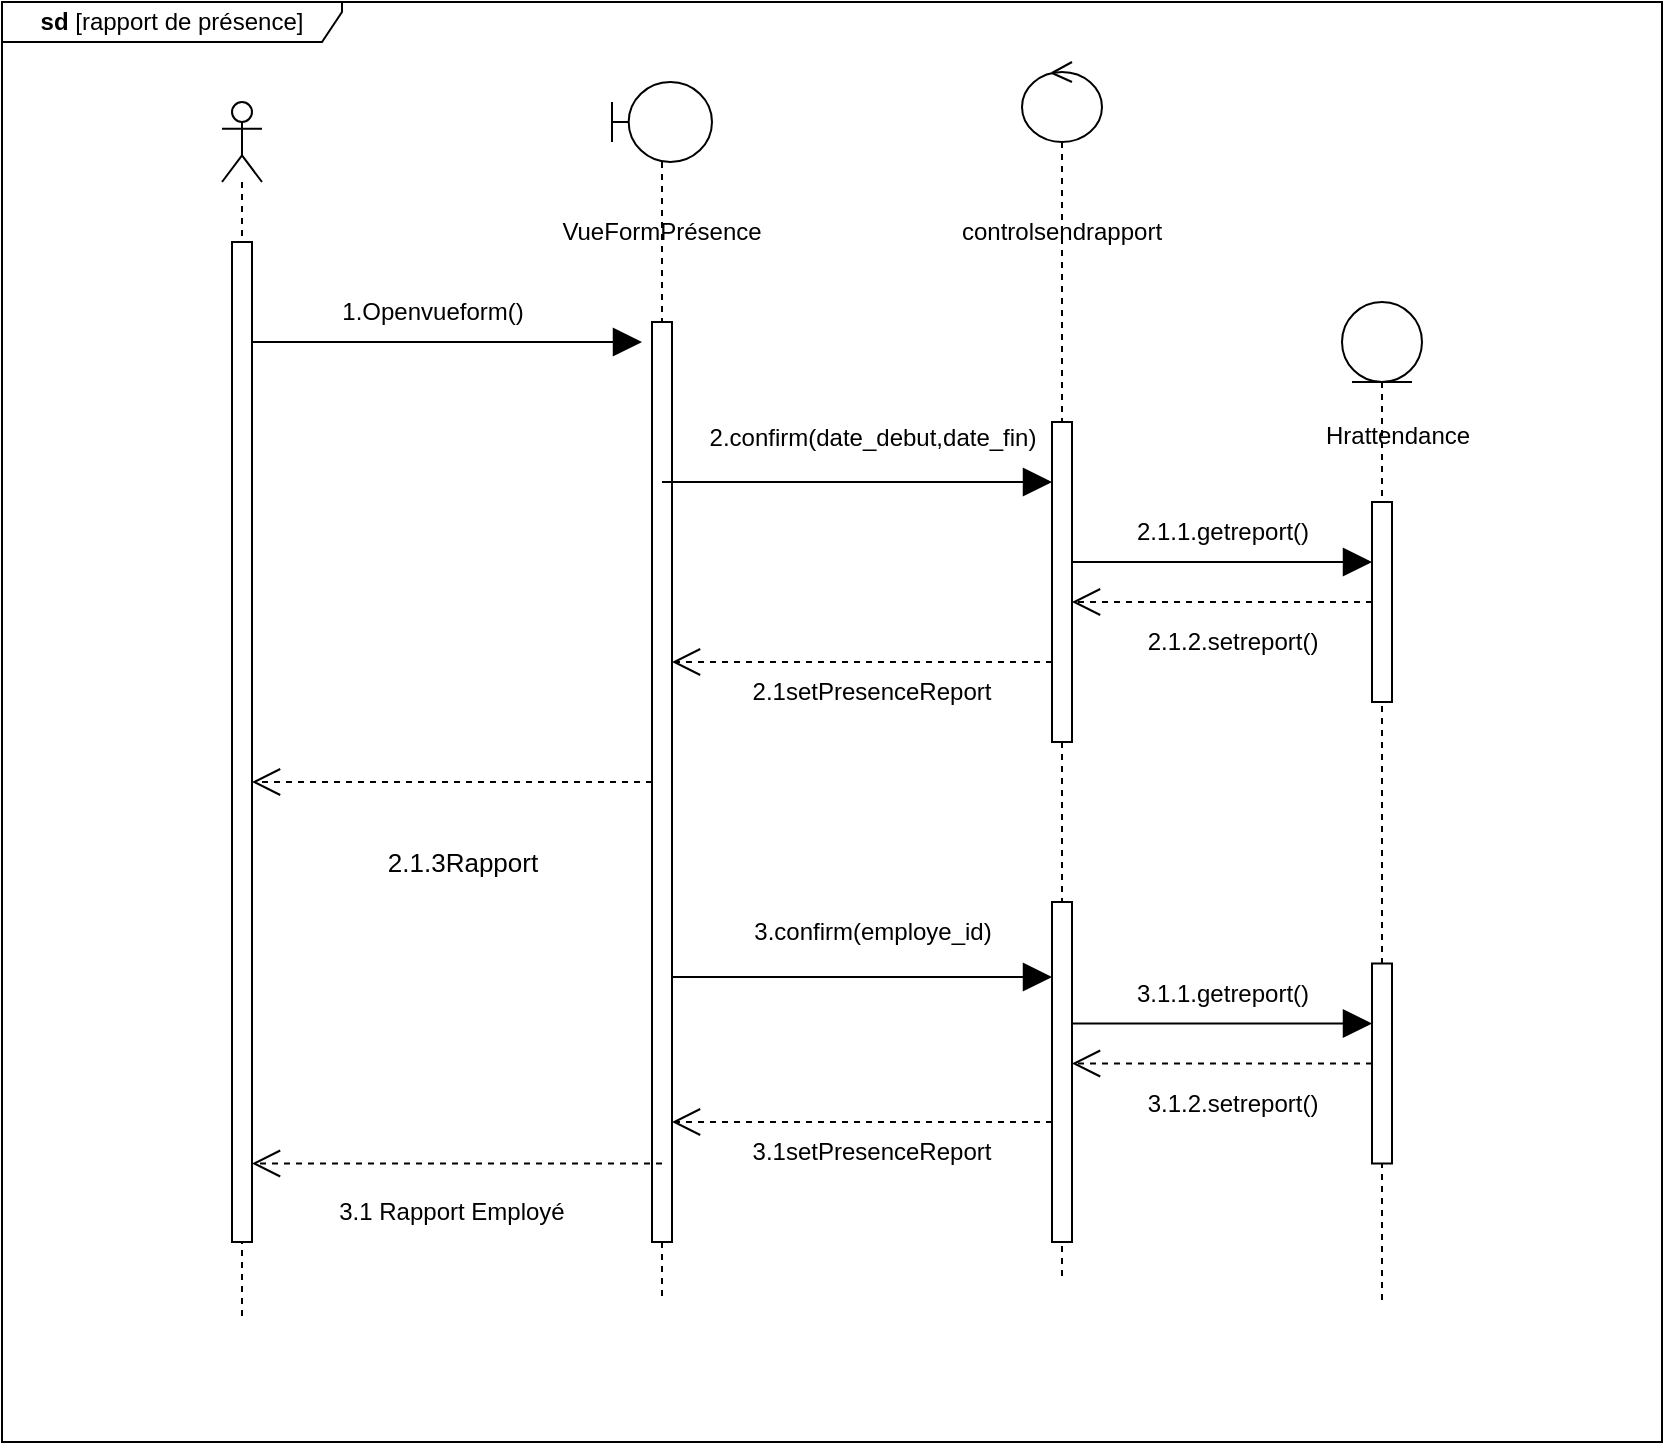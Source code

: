 <mxfile version="21.6.8" type="github">
  <diagram name="Page-1" id="Hz1ohdUSH_Gx4iMZX8w4">
    <mxGraphModel dx="2261" dy="782" grid="1" gridSize="10" guides="1" tooltips="1" connect="1" arrows="1" fold="1" page="1" pageScale="1" pageWidth="827" pageHeight="1169" math="0" shadow="0">
      <root>
        <mxCell id="0" />
        <mxCell id="1" parent="0" />
        <mxCell id="YYRi0PYZraKbrqkExKc4-1" value="" style="shape=umlLifeline;perimeter=lifelinePerimeter;whiteSpace=wrap;html=1;container=1;dropTarget=0;collapsible=0;recursiveResize=0;outlineConnect=0;portConstraint=eastwest;newEdgeStyle={&quot;edgeStyle&quot;:&quot;elbowEdgeStyle&quot;,&quot;elbow&quot;:&quot;vertical&quot;,&quot;curved&quot;:0,&quot;rounded&quot;:0};participant=umlBoundary;size=40;" parent="1" vertex="1">
          <mxGeometry x="235" y="70" width="50" height="610" as="geometry" />
        </mxCell>
        <mxCell id="YYRi0PYZraKbrqkExKc4-2" value="" style="html=1;points=[];perimeter=orthogonalPerimeter;outlineConnect=0;targetShapes=umlLifeline;portConstraint=eastwest;newEdgeStyle={&quot;edgeStyle&quot;:&quot;elbowEdgeStyle&quot;,&quot;elbow&quot;:&quot;vertical&quot;,&quot;curved&quot;:0,&quot;rounded&quot;:0};" parent="YYRi0PYZraKbrqkExKc4-1" vertex="1">
          <mxGeometry x="20" y="120" width="10" height="460" as="geometry" />
        </mxCell>
        <mxCell id="YYRi0PYZraKbrqkExKc4-3" value="" style="shape=umlLifeline;perimeter=lifelinePerimeter;whiteSpace=wrap;html=1;container=1;dropTarget=0;collapsible=0;recursiveResize=0;outlineConnect=0;portConstraint=eastwest;newEdgeStyle={&quot;edgeStyle&quot;:&quot;elbowEdgeStyle&quot;,&quot;elbow&quot;:&quot;vertical&quot;,&quot;curved&quot;:0,&quot;rounded&quot;:0};participant=umlEntity;" parent="1" vertex="1">
          <mxGeometry x="600" y="180" width="40" height="500" as="geometry" />
        </mxCell>
        <mxCell id="YYRi0PYZraKbrqkExKc4-4" value="" style="shape=umlLifeline;perimeter=lifelinePerimeter;whiteSpace=wrap;html=1;container=1;dropTarget=0;collapsible=0;recursiveResize=0;outlineConnect=0;portConstraint=eastwest;newEdgeStyle={&quot;edgeStyle&quot;:&quot;elbowEdgeStyle&quot;,&quot;elbow&quot;:&quot;vertical&quot;,&quot;curved&quot;:0,&quot;rounded&quot;:0};participant=umlActor;" parent="1" vertex="1">
          <mxGeometry x="40" y="80" width="20" height="610" as="geometry" />
        </mxCell>
        <mxCell id="YYRi0PYZraKbrqkExKc4-5" value="" style="html=1;points=[];perimeter=orthogonalPerimeter;outlineConnect=0;targetShapes=umlLifeline;portConstraint=eastwest;newEdgeStyle={&quot;edgeStyle&quot;:&quot;elbowEdgeStyle&quot;,&quot;elbow&quot;:&quot;vertical&quot;,&quot;curved&quot;:0,&quot;rounded&quot;:0};" parent="YYRi0PYZraKbrqkExKc4-4" vertex="1">
          <mxGeometry x="5" y="70" width="10" height="500" as="geometry" />
        </mxCell>
        <mxCell id="YYRi0PYZraKbrqkExKc4-6" value="" style="shape=umlLifeline;perimeter=lifelinePerimeter;whiteSpace=wrap;html=1;container=1;dropTarget=0;collapsible=0;recursiveResize=0;outlineConnect=0;portConstraint=eastwest;newEdgeStyle={&quot;edgeStyle&quot;:&quot;elbowEdgeStyle&quot;,&quot;elbow&quot;:&quot;vertical&quot;,&quot;curved&quot;:0,&quot;rounded&quot;:0};participant=umlControl;" parent="1" vertex="1">
          <mxGeometry x="440" y="60" width="40" height="610" as="geometry" />
        </mxCell>
        <mxCell id="YYRi0PYZraKbrqkExKc4-8" value="" style="endArrow=block;endFill=1;endSize=12;html=1;rounded=0;" parent="1" source="YYRi0PYZraKbrqkExKc4-5" edge="1">
          <mxGeometry width="160" relative="1" as="geometry">
            <mxPoint x="60" y="200" as="sourcePoint" />
            <mxPoint x="250" y="200" as="targetPoint" />
          </mxGeometry>
        </mxCell>
        <mxCell id="YYRi0PYZraKbrqkExKc4-9" value="&lt;b&gt;sd&lt;/b&gt; [rapport de présence]" style="shape=umlFrame;whiteSpace=wrap;html=1;pointerEvents=0;width=170;height=20;fillColor=#ffffff;" parent="1" vertex="1">
          <mxGeometry x="-70" y="30" width="830" height="720" as="geometry" />
        </mxCell>
        <mxCell id="YYRi0PYZraKbrqkExKc4-10" value="VueFormPrésence" style="text;html=1;strokeColor=none;fillColor=none;align=center;verticalAlign=middle;whiteSpace=wrap;rounded=0;" parent="1" vertex="1">
          <mxGeometry x="230" y="130" width="60" height="30" as="geometry" />
        </mxCell>
        <mxCell id="YYRi0PYZraKbrqkExKc4-14" value="controlsendrapport" style="text;html=1;strokeColor=none;fillColor=none;align=center;verticalAlign=middle;whiteSpace=wrap;rounded=0;" parent="1" vertex="1">
          <mxGeometry x="430" y="130" width="60" height="30" as="geometry" />
        </mxCell>
        <mxCell id="YYRi0PYZraKbrqkExKc4-15" value="" style="html=1;points=[];perimeter=orthogonalPerimeter;outlineConnect=0;targetShapes=umlLifeline;portConstraint=eastwest;newEdgeStyle={&quot;edgeStyle&quot;:&quot;elbowEdgeStyle&quot;,&quot;elbow&quot;:&quot;vertical&quot;,&quot;curved&quot;:0,&quot;rounded&quot;:0};" parent="1" vertex="1">
          <mxGeometry x="455" y="240" width="10" height="160" as="geometry" />
        </mxCell>
        <mxCell id="YYRi0PYZraKbrqkExKc4-17" value="" style="endArrow=block;endFill=1;endSize=12;html=1;rounded=0;" parent="1" target="YYRi0PYZraKbrqkExKc4-15" edge="1">
          <mxGeometry width="160" relative="1" as="geometry">
            <mxPoint x="260" y="270" as="sourcePoint" />
            <mxPoint x="335" y="270" as="targetPoint" />
          </mxGeometry>
        </mxCell>
        <mxCell id="YYRi0PYZraKbrqkExKc4-18" value="2.confirm(date_debut,date_fin)" style="text;html=1;align=center;verticalAlign=middle;resizable=0;points=[];autosize=1;strokeColor=none;fillColor=none;" parent="1" vertex="1">
          <mxGeometry x="270" y="232.5" width="190" height="30" as="geometry" />
        </mxCell>
        <mxCell id="YYRi0PYZraKbrqkExKc4-19" value="2.1.1.getreport()" style="text;html=1;align=center;verticalAlign=middle;resizable=0;points=[];autosize=1;strokeColor=none;fillColor=none;" parent="1" vertex="1">
          <mxGeometry x="485" y="280" width="110" height="30" as="geometry" />
        </mxCell>
        <mxCell id="YYRi0PYZraKbrqkExKc4-20" value="" style="endArrow=block;endFill=1;endSize=12;html=1;rounded=0;" parent="1" edge="1">
          <mxGeometry width="160" relative="1" as="geometry">
            <mxPoint x="465" y="310" as="sourcePoint" />
            <mxPoint x="615" y="310" as="targetPoint" />
          </mxGeometry>
        </mxCell>
        <mxCell id="YYRi0PYZraKbrqkExKc4-21" value="" style="html=1;points=[];perimeter=orthogonalPerimeter;outlineConnect=0;targetShapes=umlLifeline;portConstraint=eastwest;newEdgeStyle={&quot;edgeStyle&quot;:&quot;elbowEdgeStyle&quot;,&quot;elbow&quot;:&quot;vertical&quot;,&quot;curved&quot;:0,&quot;rounded&quot;:0};" parent="1" vertex="1">
          <mxGeometry x="615" y="280" width="10" height="100" as="geometry" />
        </mxCell>
        <mxCell id="YYRi0PYZraKbrqkExKc4-22" value="" style="endArrow=open;dashed=1;endFill=0;endSize=12;html=1;rounded=0;" parent="1" source="YYRi0PYZraKbrqkExKc4-21" target="YYRi0PYZraKbrqkExKc4-15" edge="1">
          <mxGeometry width="160" relative="1" as="geometry">
            <mxPoint x="120" y="440" as="sourcePoint" />
            <mxPoint x="280" y="440" as="targetPoint" />
          </mxGeometry>
        </mxCell>
        <mxCell id="YYRi0PYZraKbrqkExKc4-23" value="&lt;font style=&quot;font-size: 12px;&quot;&gt;2.1.2.setreport()&lt;/font&gt;" style="edgeLabel;html=1;align=center;verticalAlign=middle;resizable=0;points=[];" parent="YYRi0PYZraKbrqkExKc4-22" vertex="1" connectable="0">
          <mxGeometry x="0.04" y="5" relative="1" as="geometry">
            <mxPoint x="8" y="15" as="offset" />
          </mxGeometry>
        </mxCell>
        <mxCell id="YYRi0PYZraKbrqkExKc4-24" value="2.1setPresenceReport" style="text;html=1;strokeColor=none;fillColor=none;align=center;verticalAlign=middle;whiteSpace=wrap;rounded=0;" parent="1" vertex="1">
          <mxGeometry x="335" y="360" width="60" height="30" as="geometry" />
        </mxCell>
        <mxCell id="YYRi0PYZraKbrqkExKc4-25" value="Hrattendance" style="text;whiteSpace=wrap;html=1;" parent="1" vertex="1">
          <mxGeometry x="590" y="232.5" width="100" height="25" as="geometry" />
        </mxCell>
        <mxCell id="YYRi0PYZraKbrqkExKc4-30" value="1.Openvueform()" style="text;html=1;align=center;verticalAlign=middle;resizable=0;points=[];autosize=1;strokeColor=none;fillColor=none;" parent="1" vertex="1">
          <mxGeometry x="90" y="170" width="110" height="30" as="geometry" />
        </mxCell>
        <mxCell id="YYRi0PYZraKbrqkExKc4-39" value="" style="endArrow=open;dashed=1;endFill=0;endSize=12;html=1;rounded=0;" parent="1" target="YYRi0PYZraKbrqkExKc4-2" edge="1">
          <mxGeometry width="160" relative="1" as="geometry">
            <mxPoint x="455" y="360" as="sourcePoint" />
            <mxPoint x="305" y="360" as="targetPoint" />
          </mxGeometry>
        </mxCell>
        <mxCell id="YYRi0PYZraKbrqkExKc4-42" value="" style="endArrow=open;dashed=1;endFill=0;endSize=12;html=1;rounded=0;" parent="1" edge="1">
          <mxGeometry width="160" relative="1" as="geometry">
            <mxPoint x="255" y="420" as="sourcePoint" />
            <mxPoint x="55" y="420" as="targetPoint" />
          </mxGeometry>
        </mxCell>
        <mxCell id="YYRi0PYZraKbrqkExKc4-43" value="&lt;font style=&quot;font-size: 13px;&quot;&gt;2.1.3Rapport&lt;/font&gt;" style="edgeLabel;html=1;align=center;verticalAlign=middle;resizable=0;points=[];" parent="YYRi0PYZraKbrqkExKc4-42" vertex="1" connectable="0">
          <mxGeometry x="0.082" y="4" relative="1" as="geometry">
            <mxPoint x="13" y="36" as="offset" />
          </mxGeometry>
        </mxCell>
        <mxCell id="YYRi0PYZraKbrqkExKc4-46" value="" style="html=1;points=[];perimeter=orthogonalPerimeter;outlineConnect=0;targetShapes=umlLifeline;portConstraint=eastwest;newEdgeStyle={&quot;edgeStyle&quot;:&quot;elbowEdgeStyle&quot;,&quot;elbow&quot;:&quot;vertical&quot;,&quot;curved&quot;:0,&quot;rounded&quot;:0};" parent="1" vertex="1">
          <mxGeometry x="455" y="480" width="10" height="170" as="geometry" />
        </mxCell>
        <mxCell id="YYRi0PYZraKbrqkExKc4-47" value="" style="endArrow=block;endFill=1;endSize=12;html=1;rounded=0;" parent="1" edge="1">
          <mxGeometry width="160" relative="1" as="geometry">
            <mxPoint x="265" y="517.5" as="sourcePoint" />
            <mxPoint x="455" y="517.5" as="targetPoint" />
          </mxGeometry>
        </mxCell>
        <mxCell id="YYRi0PYZraKbrqkExKc4-48" value="3.confirm(employe_id)" style="text;html=1;align=center;verticalAlign=middle;resizable=0;points=[];autosize=1;strokeColor=none;fillColor=none;" parent="1" vertex="1">
          <mxGeometry x="295" y="480" width="140" height="30" as="geometry" />
        </mxCell>
        <mxCell id="YYRi0PYZraKbrqkExKc4-49" value="" style="html=1;points=[];perimeter=orthogonalPerimeter;outlineConnect=0;targetShapes=umlLifeline;portConstraint=eastwest;newEdgeStyle={&quot;edgeStyle&quot;:&quot;elbowEdgeStyle&quot;,&quot;elbow&quot;:&quot;vertical&quot;,&quot;curved&quot;:0,&quot;rounded&quot;:0};" parent="1" vertex="1">
          <mxGeometry x="615" y="510.75" width="10" height="100" as="geometry" />
        </mxCell>
        <mxCell id="YYRi0PYZraKbrqkExKc4-56" value="3.1.1.getreport()" style="text;html=1;align=center;verticalAlign=middle;resizable=0;points=[];autosize=1;strokeColor=none;fillColor=none;" parent="1" vertex="1">
          <mxGeometry x="485" y="510.75" width="110" height="30" as="geometry" />
        </mxCell>
        <mxCell id="YYRi0PYZraKbrqkExKc4-57" value="" style="endArrow=block;endFill=1;endSize=12;html=1;rounded=0;" parent="1" edge="1">
          <mxGeometry width="160" relative="1" as="geometry">
            <mxPoint x="465" y="540.75" as="sourcePoint" />
            <mxPoint x="615" y="540.75" as="targetPoint" />
          </mxGeometry>
        </mxCell>
        <mxCell id="YYRi0PYZraKbrqkExKc4-58" value="" style="endArrow=open;dashed=1;endFill=0;endSize=12;html=1;rounded=0;" parent="1" edge="1">
          <mxGeometry width="160" relative="1" as="geometry">
            <mxPoint x="615" y="560.75" as="sourcePoint" />
            <mxPoint x="465" y="560.75" as="targetPoint" />
          </mxGeometry>
        </mxCell>
        <mxCell id="YYRi0PYZraKbrqkExKc4-59" value="&lt;font style=&quot;font-size: 12px;&quot;&gt;3.1.2.setreport()&lt;/font&gt;" style="edgeLabel;html=1;align=center;verticalAlign=middle;resizable=0;points=[];" parent="YYRi0PYZraKbrqkExKc4-58" vertex="1" connectable="0">
          <mxGeometry x="0.04" y="5" relative="1" as="geometry">
            <mxPoint x="8" y="15" as="offset" />
          </mxGeometry>
        </mxCell>
        <mxCell id="YYRi0PYZraKbrqkExKc4-60" value="3.1setPresenceReport" style="text;html=1;strokeColor=none;fillColor=none;align=center;verticalAlign=middle;whiteSpace=wrap;rounded=0;" parent="1" vertex="1">
          <mxGeometry x="335" y="590" width="60" height="30" as="geometry" />
        </mxCell>
        <mxCell id="YYRi0PYZraKbrqkExKc4-61" value="" style="endArrow=open;dashed=1;endFill=0;endSize=12;html=1;rounded=0;" parent="1" edge="1">
          <mxGeometry width="160" relative="1" as="geometry">
            <mxPoint x="455" y="590" as="sourcePoint" />
            <mxPoint x="265" y="590" as="targetPoint" />
          </mxGeometry>
        </mxCell>
        <mxCell id="mnSAz2ze3vqIDmrYRMBC-1" value="" style="endArrow=open;dashed=1;endFill=0;endSize=12;html=1;rounded=0;" edge="1" parent="1" target="YYRi0PYZraKbrqkExKc4-5">
          <mxGeometry width="160" relative="1" as="geometry">
            <mxPoint x="260" y="610.75" as="sourcePoint" />
            <mxPoint x="70" y="610.75" as="targetPoint" />
          </mxGeometry>
        </mxCell>
        <mxCell id="mnSAz2ze3vqIDmrYRMBC-2" value="3.1 Rapport Employé" style="text;html=1;strokeColor=none;fillColor=none;align=center;verticalAlign=middle;whiteSpace=wrap;rounded=0;" vertex="1" parent="1">
          <mxGeometry x="80" y="620" width="150" height="30" as="geometry" />
        </mxCell>
      </root>
    </mxGraphModel>
  </diagram>
</mxfile>
